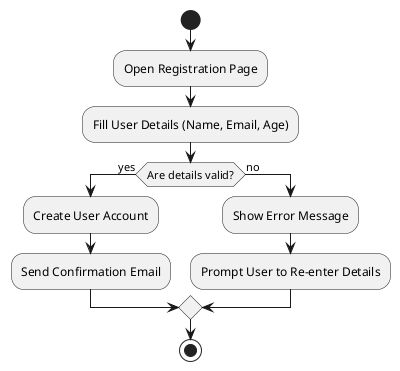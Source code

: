 @startuml
start
:Open Registration Page;
:Fill User Details (Name, Email, Age);
if (Are details valid?) then (yes)
    :Create User Account;
    :Send Confirmation Email;
else (no)
    :Show Error Message;
    :Prompt User to Re-enter Details;
endif
stop
@enduml
